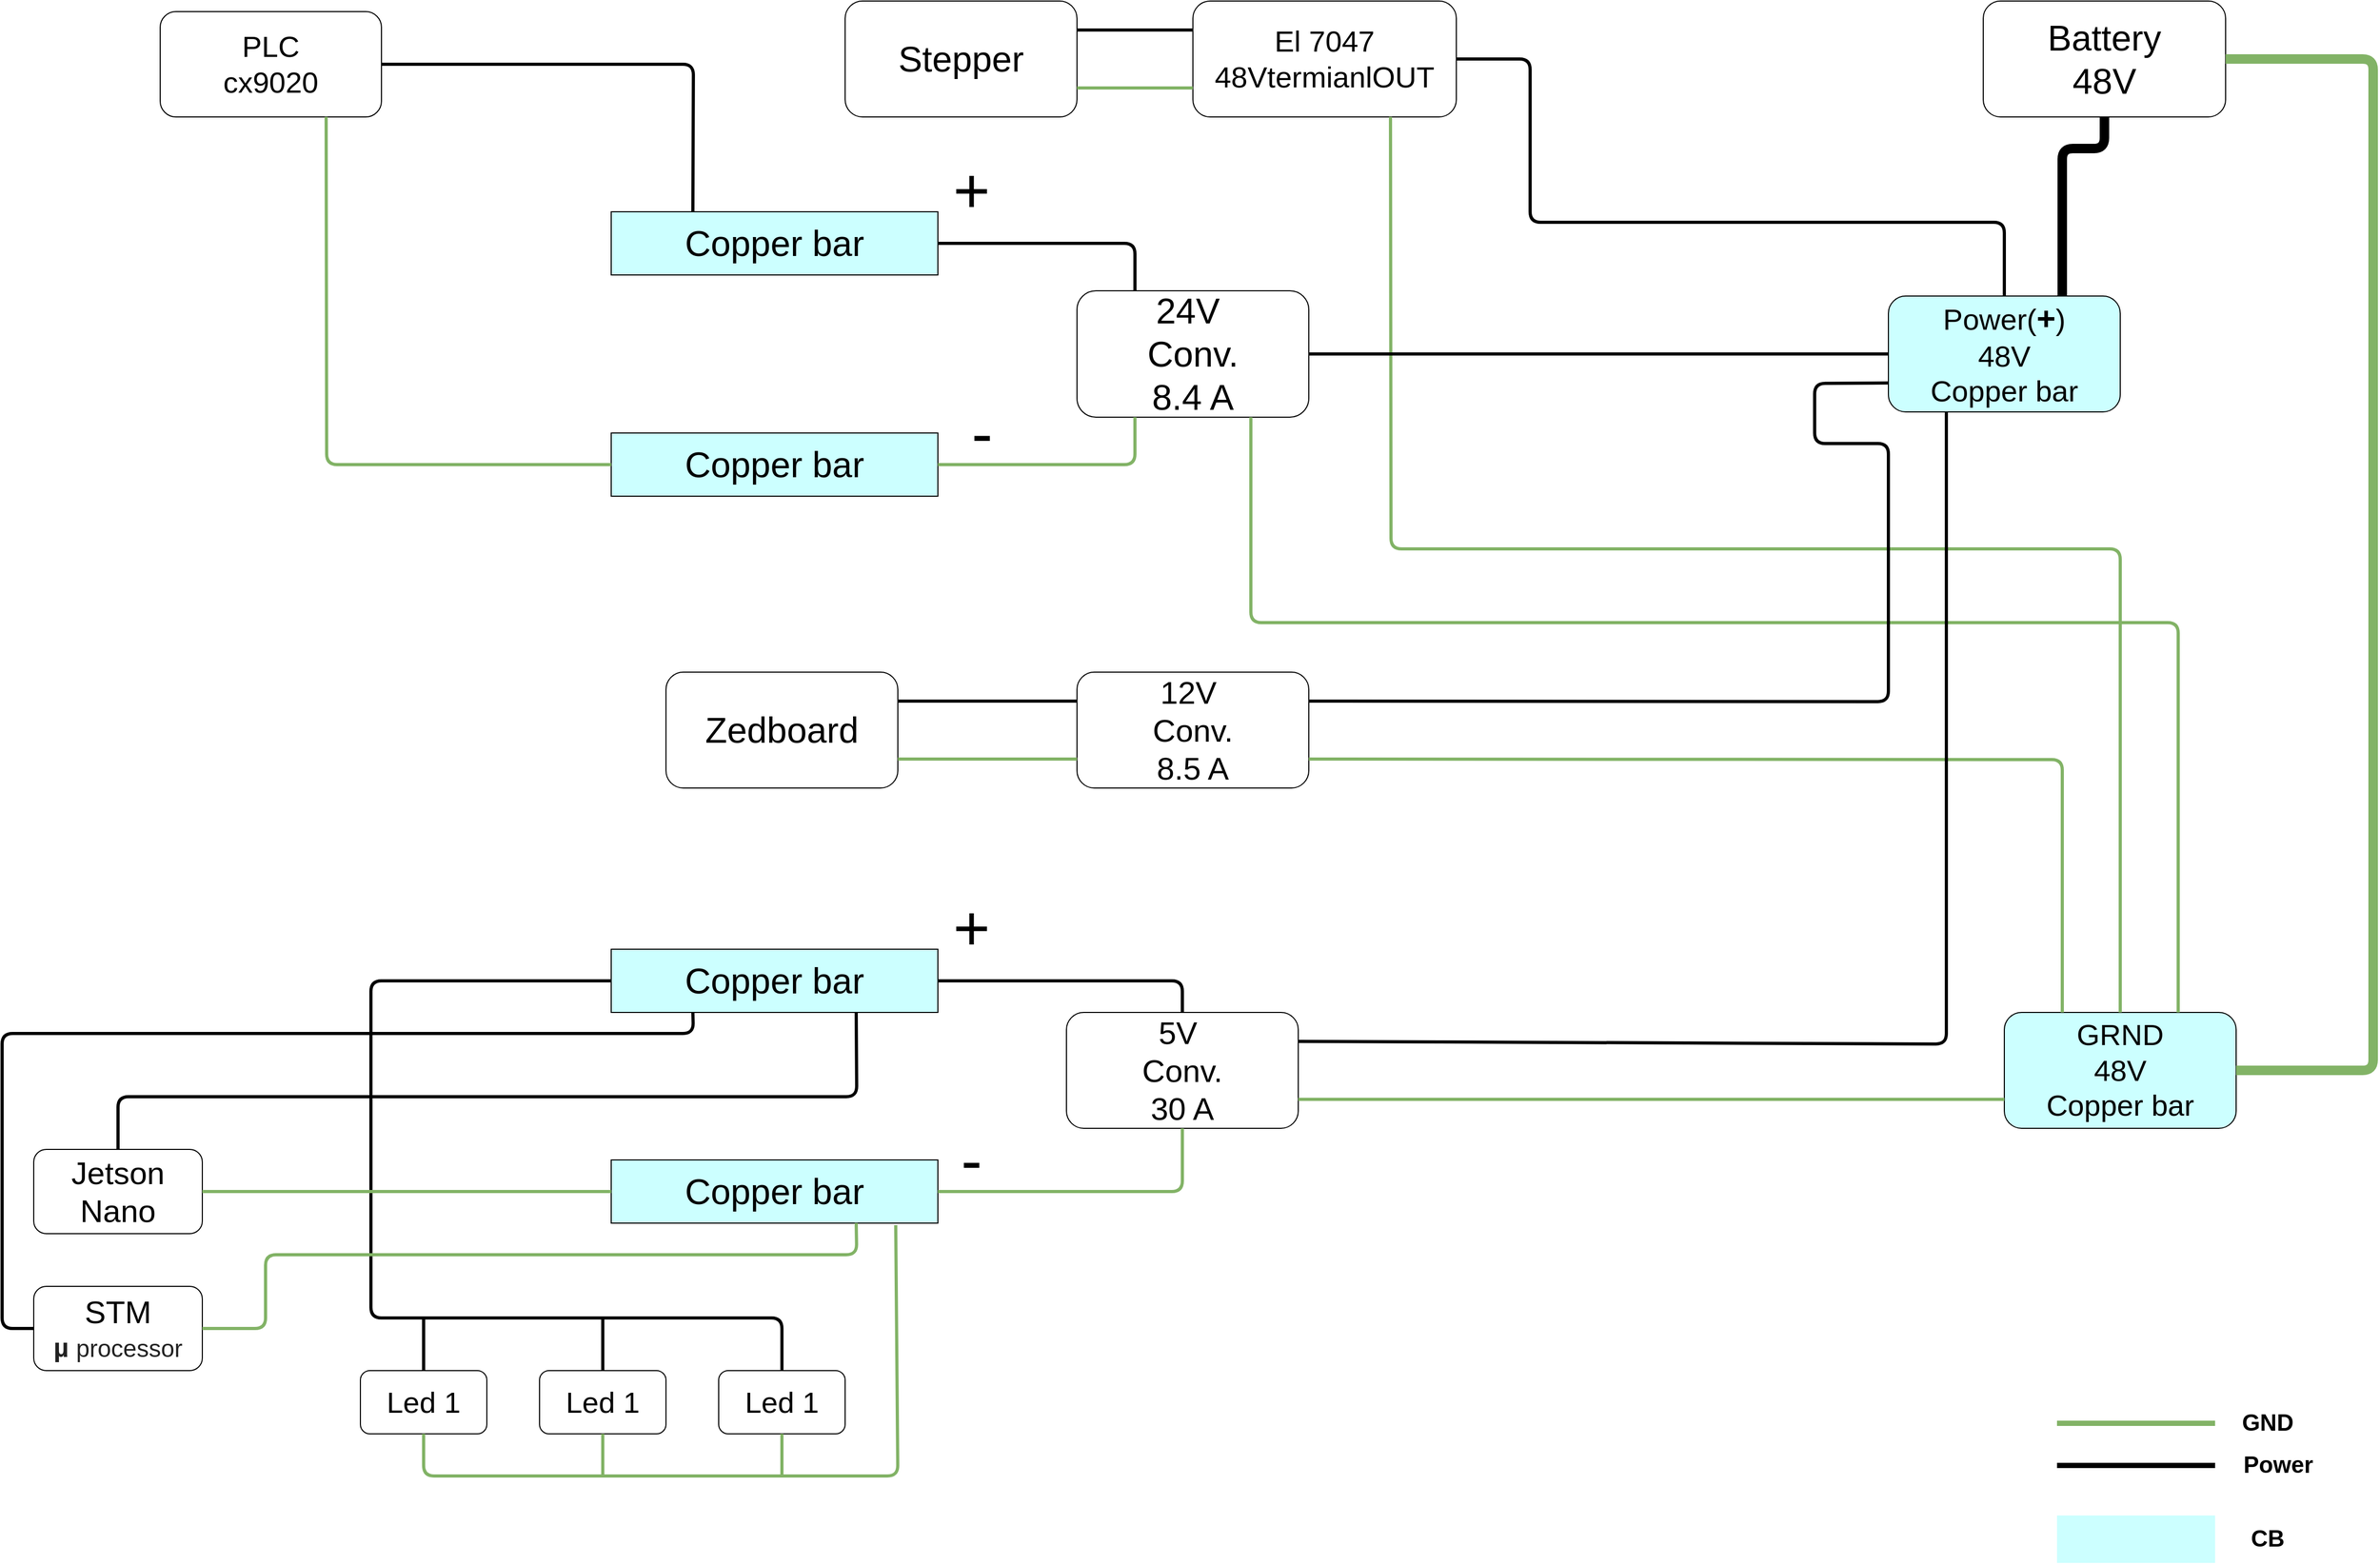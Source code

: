 <mxfile version="13.8.1" type="device"><diagram id="tFngqdDbxRkYkaFqjDdH" name="Page-1"><mxGraphModel dx="3555" dy="1905" grid="1" gridSize="10" guides="1" tooltips="1" connect="1" arrows="1" fold="1" page="1" pageScale="1" pageWidth="2336" pageHeight="1654" math="0" shadow="0"><root><mxCell id="0"/><mxCell id="1" parent="0"/><mxCell id="L5N8YDo9nOoDLSrIUBCE-1" value="&lt;font style=&quot;font-size: 34px&quot;&gt;Battery&lt;br&gt;48V&lt;br&gt;&lt;/font&gt;" style="rounded=1;whiteSpace=wrap;html=1;" parent="1" vertex="1"><mxGeometry x="1930" y="80" width="230" height="110" as="geometry"/></mxCell><mxCell id="L5N8YDo9nOoDLSrIUBCE-2" value="&lt;font style=&quot;font-size: 34px&quot;&gt;24V&amp;nbsp;&lt;br&gt;Conv.&lt;br&gt;8.4 A&lt;br&gt;&lt;/font&gt;" style="rounded=1;whiteSpace=wrap;html=1;" parent="1" vertex="1"><mxGeometry x="1070" y="355" width="220" height="120" as="geometry"/></mxCell><mxCell id="L5N8YDo9nOoDLSrIUBCE-3" value="&lt;font style=&quot;font-size: 30px&quot;&gt;12V&amp;nbsp;&lt;br&gt;Conv.&lt;br&gt;8.5 A&lt;br&gt;&lt;/font&gt;" style="rounded=1;whiteSpace=wrap;html=1;" parent="1" vertex="1"><mxGeometry x="1070" y="717" width="220" height="110" as="geometry"/></mxCell><mxCell id="L5N8YDo9nOoDLSrIUBCE-11" value="&lt;font style=&quot;font-size: 30px&quot;&gt;5V&amp;nbsp;&lt;br&gt;Conv.&lt;br&gt;30 A&lt;br&gt;&lt;/font&gt;" style="rounded=1;whiteSpace=wrap;html=1;" parent="1" vertex="1"><mxGeometry x="1060" y="1040" width="220" height="110" as="geometry"/></mxCell><mxCell id="L5N8YDo9nOoDLSrIUBCE-12" value="&lt;font style=&quot;font-size: 34px&quot;&gt;Copper bar&lt;/font&gt;" style="rounded=0;whiteSpace=wrap;html=1;fillColor=#CCFFFF;" parent="1" vertex="1"><mxGeometry x="628" y="280" width="310" height="60" as="geometry"/></mxCell><mxCell id="L5N8YDo9nOoDLSrIUBCE-14" value="&lt;font style=&quot;font-size: 34px&quot;&gt;Copper bar&lt;/font&gt;" style="rounded=0;whiteSpace=wrap;html=1;fillColor=#CCFFFF;" parent="1" vertex="1"><mxGeometry x="628" y="490" width="310" height="60" as="geometry"/></mxCell><mxCell id="L5N8YDo9nOoDLSrIUBCE-24" value="" style="endArrow=none;html=1;exitX=1;exitY=0.5;exitDx=0;exitDy=0;entryX=0.25;entryY=0;entryDx=0;entryDy=0;strokeWidth=3;" parent="1" source="L5N8YDo9nOoDLSrIUBCE-12" target="L5N8YDo9nOoDLSrIUBCE-2" edge="1"><mxGeometry width="50" height="50" relative="1" as="geometry"><mxPoint x="1030" y="650" as="sourcePoint"/><mxPoint x="1080" y="600" as="targetPoint"/><Array as="points"><mxPoint x="1125" y="310"/></Array></mxGeometry></mxCell><mxCell id="L5N8YDo9nOoDLSrIUBCE-27" value="" style="endArrow=none;html=1;entryX=0.25;entryY=1;entryDx=0;entryDy=0;exitX=1;exitY=0.5;exitDx=0;exitDy=0;strokeWidth=3;fillColor=#d5e8d4;strokeColor=#82b366;" parent="1" source="L5N8YDo9nOoDLSrIUBCE-14" target="L5N8YDo9nOoDLSrIUBCE-2" edge="1"><mxGeometry width="50" height="50" relative="1" as="geometry"><mxPoint x="1030" y="650" as="sourcePoint"/><mxPoint x="1080" y="600" as="targetPoint"/><Array as="points"><mxPoint x="1125" y="520"/></Array></mxGeometry></mxCell><mxCell id="L5N8YDo9nOoDLSrIUBCE-28" value="&lt;font style=&quot;font-size: 60px&quot;&gt;+&lt;/font&gt;" style="text;html=1;strokeColor=none;fillColor=none;align=center;verticalAlign=middle;whiteSpace=wrap;rounded=0;" parent="1" vertex="1"><mxGeometry x="950" y="250" width="40" height="20" as="geometry"/></mxCell><mxCell id="L5N8YDo9nOoDLSrIUBCE-32" value="&lt;font style=&quot;font-size: 60px&quot;&gt;-&lt;/font&gt;" style="text;html=1;strokeColor=none;fillColor=none;align=center;verticalAlign=middle;whiteSpace=wrap;rounded=0;" parent="1" vertex="1"><mxGeometry x="960" y="480" width="40" height="20" as="geometry"/></mxCell><mxCell id="L5N8YDo9nOoDLSrIUBCE-34" value="&lt;font style=&quot;font-size: 28px&quot;&gt;El 7047&lt;br&gt;48VtermianlOUT&lt;br&gt;&lt;/font&gt;" style="rounded=1;whiteSpace=wrap;html=1;" parent="1" vertex="1"><mxGeometry x="1180" y="80" width="250" height="110" as="geometry"/></mxCell><mxCell id="L5N8YDo9nOoDLSrIUBCE-38" value="&lt;font style=&quot;font-size: 34px&quot;&gt;Stepper&lt;br&gt;&lt;/font&gt;" style="rounded=1;whiteSpace=wrap;html=1;" parent="1" vertex="1"><mxGeometry x="850" y="80" width="220" height="110" as="geometry"/></mxCell><mxCell id="L5N8YDo9nOoDLSrIUBCE-39" value="" style="endArrow=none;html=1;strokeWidth=3;exitX=1;exitY=0.25;exitDx=0;exitDy=0;entryX=0;entryY=0.25;entryDx=0;entryDy=0;" parent="1" source="L5N8YDo9nOoDLSrIUBCE-38" target="L5N8YDo9nOoDLSrIUBCE-34" edge="1"><mxGeometry width="50" height="50" relative="1" as="geometry"><mxPoint x="880" y="430" as="sourcePoint"/><mxPoint x="930" y="380" as="targetPoint"/></mxGeometry></mxCell><mxCell id="L5N8YDo9nOoDLSrIUBCE-40" value="" style="endArrow=none;html=1;strokeWidth=3;exitX=1;exitY=0.75;exitDx=0;exitDy=0;entryX=0;entryY=0.75;entryDx=0;entryDy=0;fillColor=#d5e8d4;strokeColor=#82b366;" parent="1" source="L5N8YDo9nOoDLSrIUBCE-38" target="L5N8YDo9nOoDLSrIUBCE-34" edge="1"><mxGeometry width="50" height="50" relative="1" as="geometry"><mxPoint x="880" y="430" as="sourcePoint"/><mxPoint x="930" y="380" as="targetPoint"/></mxGeometry></mxCell><mxCell id="L5N8YDo9nOoDLSrIUBCE-42" value="&lt;font style=&quot;font-size: 28px&quot;&gt;PLC&lt;/font&gt;&lt;br&gt;&lt;font style=&quot;font-size: 28px&quot;&gt;cx9020&lt;/font&gt;" style="rounded=1;whiteSpace=wrap;html=1;strokeWidth=1;" parent="1" vertex="1"><mxGeometry x="200" y="90" width="210" height="100" as="geometry"/></mxCell><mxCell id="L5N8YDo9nOoDLSrIUBCE-43" value="" style="endArrow=none;html=1;strokeWidth=3;entryX=1;entryY=0.5;entryDx=0;entryDy=0;exitX=0.25;exitY=0;exitDx=0;exitDy=0;" parent="1" source="L5N8YDo9nOoDLSrIUBCE-12" target="L5N8YDo9nOoDLSrIUBCE-42" edge="1"><mxGeometry width="50" height="50" relative="1" as="geometry"><mxPoint x="880" y="570" as="sourcePoint"/><mxPoint x="930" y="520" as="targetPoint"/><Array as="points"><mxPoint x="706" y="140"/></Array></mxGeometry></mxCell><mxCell id="L5N8YDo9nOoDLSrIUBCE-44" value="" style="endArrow=none;html=1;strokeWidth=3;exitX=0.75;exitY=1;exitDx=0;exitDy=0;entryX=0;entryY=0.5;entryDx=0;entryDy=0;fillColor=#d5e8d4;strokeColor=#82b366;" parent="1" source="L5N8YDo9nOoDLSrIUBCE-42" target="L5N8YDo9nOoDLSrIUBCE-14" edge="1"><mxGeometry width="50" height="50" relative="1" as="geometry"><mxPoint x="880" y="570" as="sourcePoint"/><mxPoint x="510" y="570" as="targetPoint"/><Array as="points"><mxPoint x="358" y="520"/></Array></mxGeometry></mxCell><mxCell id="L5N8YDo9nOoDLSrIUBCE-45" value="&lt;font style=&quot;font-size: 34px&quot;&gt;Copper bar&lt;/font&gt;" style="rounded=0;whiteSpace=wrap;html=1;fillColor=#CCFFFF;" parent="1" vertex="1"><mxGeometry x="628" y="980" width="310" height="60" as="geometry"/></mxCell><mxCell id="L5N8YDo9nOoDLSrIUBCE-46" value="&lt;font style=&quot;font-size: 34px&quot;&gt;Copper bar&lt;/font&gt;" style="rounded=0;whiteSpace=wrap;html=1;fillColor=#CCFFFF;" parent="1" vertex="1"><mxGeometry x="628" y="1180" width="310" height="60" as="geometry"/></mxCell><mxCell id="L5N8YDo9nOoDLSrIUBCE-48" value="&lt;font style=&quot;font-size: 28px&quot;&gt;GRND&lt;br&gt;48V&lt;br&gt;Copper bar&lt;br&gt;&lt;/font&gt;" style="rounded=1;whiteSpace=wrap;html=1;fillColor=#CCFFFF;" parent="1" vertex="1"><mxGeometry x="1950" y="1040" width="220" height="110" as="geometry"/></mxCell><mxCell id="L5N8YDo9nOoDLSrIUBCE-50" value="" style="endArrow=none;html=1;strokeWidth=9;entryX=1;entryY=0.5;entryDx=0;entryDy=0;exitX=1;exitY=0.5;exitDx=0;exitDy=0;fillColor=#d5e8d4;strokeColor=#82b366;" parent="1" source="L5N8YDo9nOoDLSrIUBCE-48" target="L5N8YDo9nOoDLSrIUBCE-1" edge="1"><mxGeometry width="50" height="50" relative="1" as="geometry"><mxPoint x="2330" y="135" as="sourcePoint"/><mxPoint x="1410" y="690" as="targetPoint"/><Array as="points"><mxPoint x="2300" y="1095"/><mxPoint x="2300" y="135"/></Array></mxGeometry></mxCell><mxCell id="L5N8YDo9nOoDLSrIUBCE-55" value="&lt;font style=&quot;font-size: 34px&quot;&gt;Zedboard&lt;br&gt;&lt;/font&gt;" style="rounded=1;whiteSpace=wrap;html=1;" parent="1" vertex="1"><mxGeometry x="680" y="717" width="220" height="110" as="geometry"/></mxCell><mxCell id="L5N8YDo9nOoDLSrIUBCE-56" value="" style="endArrow=none;html=1;strokeWidth=3;exitX=1;exitY=0.25;exitDx=0;exitDy=0;entryX=0;entryY=0.25;entryDx=0;entryDy=0;" parent="1" source="L5N8YDo9nOoDLSrIUBCE-55" target="L5N8YDo9nOoDLSrIUBCE-3" edge="1"><mxGeometry width="50" height="50" relative="1" as="geometry"><mxPoint x="1130" y="750" as="sourcePoint"/><mxPoint x="1180" y="700" as="targetPoint"/></mxGeometry></mxCell><mxCell id="L5N8YDo9nOoDLSrIUBCE-57" value="" style="endArrow=none;html=1;strokeWidth=3;exitX=1;exitY=0.75;exitDx=0;exitDy=0;entryX=0;entryY=0.75;entryDx=0;entryDy=0;fillColor=#d5e8d4;strokeColor=#82b366;" parent="1" source="L5N8YDo9nOoDLSrIUBCE-55" target="L5N8YDo9nOoDLSrIUBCE-3" edge="1"><mxGeometry width="50" height="50" relative="1" as="geometry"><mxPoint x="1130" y="750" as="sourcePoint"/><mxPoint x="1180" y="700" as="targetPoint"/></mxGeometry></mxCell><mxCell id="L5N8YDo9nOoDLSrIUBCE-59" value="&lt;font&gt;&lt;span style=&quot;font-size: 28px&quot;&gt;Power(&lt;/span&gt;&lt;b&gt;&lt;font style=&quot;font-size: 31px&quot;&gt;+&lt;/font&gt;&lt;/b&gt;&lt;span style=&quot;font-size: 28px&quot;&gt;)&lt;/span&gt;&lt;br&gt;&lt;span style=&quot;font-size: 28px&quot;&gt;48V&lt;/span&gt;&lt;br&gt;&lt;span style=&quot;font-size: 28px&quot;&gt;Copper bar&lt;/span&gt;&lt;br&gt;&lt;/font&gt;" style="rounded=1;whiteSpace=wrap;html=1;fillColor=#CCFFFF;" parent="1" vertex="1"><mxGeometry x="1840" y="360" width="220" height="110" as="geometry"/></mxCell><mxCell id="L5N8YDo9nOoDLSrIUBCE-60" value="" style="endArrow=none;html=1;strokeWidth=3;exitX=1;exitY=0.75;exitDx=0;exitDy=0;entryX=0;entryY=0.75;entryDx=0;entryDy=0;fillColor=#d5e8d4;strokeColor=#82b366;" parent="1" source="L5N8YDo9nOoDLSrIUBCE-11" target="L5N8YDo9nOoDLSrIUBCE-48" edge="1"><mxGeometry width="50" height="50" relative="1" as="geometry"><mxPoint x="1360" y="740" as="sourcePoint"/><mxPoint x="1410" y="690" as="targetPoint"/></mxGeometry></mxCell><mxCell id="L5N8YDo9nOoDLSrIUBCE-62" value="" style="endArrow=none;html=1;strokeWidth=3;exitX=1;exitY=0.75;exitDx=0;exitDy=0;entryX=0.25;entryY=0;entryDx=0;entryDy=0;fillColor=#d5e8d4;strokeColor=#82b366;" parent="1" source="L5N8YDo9nOoDLSrIUBCE-3" target="L5N8YDo9nOoDLSrIUBCE-48" edge="1"><mxGeometry width="50" height="50" relative="1" as="geometry"><mxPoint x="1190" y="640" as="sourcePoint"/><mxPoint x="1240" y="590" as="targetPoint"/><Array as="points"><mxPoint x="2005" y="800"/></Array></mxGeometry></mxCell><mxCell id="L5N8YDo9nOoDLSrIUBCE-63" value="" style="endArrow=none;html=1;strokeWidth=3;entryX=0.75;entryY=1;entryDx=0;entryDy=0;exitX=0.75;exitY=0;exitDx=0;exitDy=0;fillColor=#d5e8d4;strokeColor=#82b366;" parent="1" source="L5N8YDo9nOoDLSrIUBCE-48" target="L5N8YDo9nOoDLSrIUBCE-2" edge="1"><mxGeometry width="50" height="50" relative="1" as="geometry"><mxPoint x="2260" y="880" as="sourcePoint"/><mxPoint x="1240" y="590" as="targetPoint"/><Array as="points"><mxPoint x="2115" y="670"/><mxPoint x="1235" y="670"/></Array></mxGeometry></mxCell><mxCell id="L5N8YDo9nOoDLSrIUBCE-64" value="" style="endArrow=none;html=1;strokeWidth=3;entryX=0.75;entryY=1;entryDx=0;entryDy=0;exitX=0.5;exitY=0;exitDx=0;exitDy=0;fillColor=#d5e8d4;strokeColor=#82b366;" parent="1" source="L5N8YDo9nOoDLSrIUBCE-48" target="L5N8YDo9nOoDLSrIUBCE-34" edge="1"><mxGeometry width="50" height="50" relative="1" as="geometry"><mxPoint x="2280" y="1000" as="sourcePoint"/><mxPoint x="1240" y="590" as="targetPoint"/><Array as="points"><mxPoint x="2060" y="600"/><mxPoint x="1368" y="600"/></Array></mxGeometry></mxCell><mxCell id="L5N8YDo9nOoDLSrIUBCE-65" value="" style="endArrow=none;html=1;strokeWidth=3;exitX=1;exitY=0.25;exitDx=0;exitDy=0;entryX=0.25;entryY=1;entryDx=0;entryDy=0;" parent="1" source="L5N8YDo9nOoDLSrIUBCE-11" target="L5N8YDo9nOoDLSrIUBCE-59" edge="1"><mxGeometry width="50" height="50" relative="1" as="geometry"><mxPoint x="1190" y="640" as="sourcePoint"/><mxPoint x="1800" y="970" as="targetPoint"/><Array as="points"><mxPoint x="1895" y="1070"/></Array></mxGeometry></mxCell><mxCell id="L5N8YDo9nOoDLSrIUBCE-66" value="" style="endArrow=none;html=1;strokeWidth=3;exitX=1;exitY=0.25;exitDx=0;exitDy=0;entryX=0;entryY=0.75;entryDx=0;entryDy=0;" parent="1" source="L5N8YDo9nOoDLSrIUBCE-3" target="L5N8YDo9nOoDLSrIUBCE-59" edge="1"><mxGeometry width="50" height="50" relative="1" as="geometry"><mxPoint x="1210" y="730" as="sourcePoint"/><mxPoint x="1260" y="680" as="targetPoint"/><Array as="points"><mxPoint x="1840" y="745"/><mxPoint x="1840" y="500"/><mxPoint x="1770" y="500"/><mxPoint x="1770" y="443"/></Array></mxGeometry></mxCell><mxCell id="L5N8YDo9nOoDLSrIUBCE-67" value="" style="endArrow=none;html=1;strokeWidth=3;exitX=1;exitY=0.5;exitDx=0;exitDy=0;entryX=0.5;entryY=0;entryDx=0;entryDy=0;" parent="1" source="L5N8YDo9nOoDLSrIUBCE-34" target="L5N8YDo9nOoDLSrIUBCE-59" edge="1"><mxGeometry width="50" height="50" relative="1" as="geometry"><mxPoint x="1210" y="730" as="sourcePoint"/><mxPoint x="1260" y="680" as="targetPoint"/><Array as="points"><mxPoint x="1500" y="135"/><mxPoint x="1500" y="290"/><mxPoint x="1950" y="290"/></Array></mxGeometry></mxCell><mxCell id="L5N8YDo9nOoDLSrIUBCE-68" value="" style="endArrow=none;html=1;strokeWidth=9;entryX=0.5;entryY=1;entryDx=0;entryDy=0;exitX=0.75;exitY=0;exitDx=0;exitDy=0;" parent="1" source="L5N8YDo9nOoDLSrIUBCE-59" target="L5N8YDo9nOoDLSrIUBCE-1" edge="1"><mxGeometry width="50" height="50" relative="1" as="geometry"><mxPoint x="2090" y="290" as="sourcePoint"/><mxPoint x="1260" y="680" as="targetPoint"/><Array as="points"><mxPoint x="2005" y="220"/><mxPoint x="2045" y="220"/></Array></mxGeometry></mxCell><mxCell id="L5N8YDo9nOoDLSrIUBCE-69" value="" style="endArrow=none;html=1;strokeWidth=3;entryX=1;entryY=0.5;entryDx=0;entryDy=0;" parent="1" source="L5N8YDo9nOoDLSrIUBCE-59" target="L5N8YDo9nOoDLSrIUBCE-2" edge="1"><mxGeometry width="50" height="50" relative="1" as="geometry"><mxPoint x="1200" y="720" as="sourcePoint"/><mxPoint x="1250" y="670" as="targetPoint"/></mxGeometry></mxCell><mxCell id="L5N8YDo9nOoDLSrIUBCE-70" value="&lt;font style=&quot;font-size: 60px&quot;&gt;+&lt;/font&gt;" style="text;html=1;strokeColor=none;fillColor=none;align=center;verticalAlign=middle;whiteSpace=wrap;rounded=0;" parent="1" vertex="1"><mxGeometry x="950" y="950" width="40" height="20" as="geometry"/></mxCell><mxCell id="L5N8YDo9nOoDLSrIUBCE-72" value="&lt;font style=&quot;font-size: 28px&quot;&gt;Led 1&lt;/font&gt;" style="rounded=1;whiteSpace=wrap;html=1;strokeWidth=1;gradientColor=none;fillColor=#FFFFFF;" parent="1" vertex="1"><mxGeometry x="390" y="1380" width="120" height="60" as="geometry"/></mxCell><mxCell id="L5N8YDo9nOoDLSrIUBCE-73" value="&lt;font style=&quot;font-size: 28px&quot;&gt;Led 1&lt;/font&gt;" style="rounded=1;whiteSpace=wrap;html=1;strokeWidth=1;gradientColor=none;fillColor=#FFFFFF;" parent="1" vertex="1"><mxGeometry x="560" y="1380" width="120" height="60" as="geometry"/></mxCell><mxCell id="L5N8YDo9nOoDLSrIUBCE-74" value="&lt;font style=&quot;font-size: 28px&quot;&gt;Led 1&lt;/font&gt;" style="rounded=1;whiteSpace=wrap;html=1;strokeWidth=1;gradientColor=none;fillColor=#FFFFFF;" parent="1" vertex="1"><mxGeometry x="730" y="1380" width="120" height="60" as="geometry"/></mxCell><mxCell id="L5N8YDo9nOoDLSrIUBCE-75" value="" style="endArrow=none;html=1;strokeWidth=3;exitX=0.5;exitY=0;exitDx=0;exitDy=0;entryX=0;entryY=0.5;entryDx=0;entryDy=0;" parent="1" source="L5N8YDo9nOoDLSrIUBCE-74" target="L5N8YDo9nOoDLSrIUBCE-45" edge="1"><mxGeometry width="50" height="50" relative="1" as="geometry"><mxPoint x="1110" y="990" as="sourcePoint"/><mxPoint x="340" y="1010" as="targetPoint"/><Array as="points"><mxPoint x="790" y="1330"/><mxPoint x="400" y="1330"/><mxPoint x="400" y="1010"/></Array></mxGeometry></mxCell><mxCell id="L5N8YDo9nOoDLSrIUBCE-76" value="" style="endArrow=none;html=1;strokeWidth=3;entryX=0.5;entryY=0;entryDx=0;entryDy=0;" parent="1" target="L5N8YDo9nOoDLSrIUBCE-73" edge="1"><mxGeometry width="50" height="50" relative="1" as="geometry"><mxPoint x="620" y="1330" as="sourcePoint"/><mxPoint x="820" y="1160" as="targetPoint"/></mxGeometry></mxCell><mxCell id="L5N8YDo9nOoDLSrIUBCE-77" value="" style="endArrow=none;html=1;strokeWidth=3;exitX=0.5;exitY=0;exitDx=0;exitDy=0;" parent="1" source="L5N8YDo9nOoDLSrIUBCE-72" edge="1"><mxGeometry width="50" height="50" relative="1" as="geometry"><mxPoint x="770" y="1210" as="sourcePoint"/><mxPoint x="450" y="1330" as="targetPoint"/></mxGeometry></mxCell><mxCell id="L5N8YDo9nOoDLSrIUBCE-78" value="" style="endArrow=none;html=1;strokeWidth=3;exitX=0.5;exitY=1;exitDx=0;exitDy=0;entryX=0.871;entryY=1.033;entryDx=0;entryDy=0;fillColor=#d5e8d4;strokeColor=#82b366;entryPerimeter=0;" parent="1" source="L5N8YDo9nOoDLSrIUBCE-72" target="L5N8YDo9nOoDLSrIUBCE-46" edge="1"><mxGeometry width="50" height="50" relative="1" as="geometry"><mxPoint x="770" y="1330" as="sourcePoint"/><mxPoint x="820" y="1280" as="targetPoint"/><Array as="points"><mxPoint x="450" y="1480"/><mxPoint x="900" y="1480"/></Array></mxGeometry></mxCell><mxCell id="L5N8YDo9nOoDLSrIUBCE-79" value="" style="endArrow=none;html=1;strokeWidth=3;exitX=0.5;exitY=1;exitDx=0;exitDy=0;fillColor=#d5e8d4;strokeColor=#82b366;" parent="1" source="L5N8YDo9nOoDLSrIUBCE-73" edge="1"><mxGeometry width="50" height="50" relative="1" as="geometry"><mxPoint x="830" y="1230" as="sourcePoint"/><mxPoint x="620" y="1480" as="targetPoint"/></mxGeometry></mxCell><mxCell id="L5N8YDo9nOoDLSrIUBCE-80" value="" style="endArrow=none;html=1;strokeWidth=3;exitX=0.5;exitY=1;exitDx=0;exitDy=0;fillColor=#d5e8d4;strokeColor=#82b366;" parent="1" source="L5N8YDo9nOoDLSrIUBCE-74" edge="1"><mxGeometry width="50" height="50" relative="1" as="geometry"><mxPoint x="830" y="1230" as="sourcePoint"/><mxPoint x="790" y="1480" as="targetPoint"/></mxGeometry></mxCell><mxCell id="L5N8YDo9nOoDLSrIUBCE-81" value="" style="endArrow=none;html=1;strokeWidth=3;exitX=1;exitY=0.5;exitDx=0;exitDy=0;entryX=0.5;entryY=1;entryDx=0;entryDy=0;fillColor=#d5e8d4;strokeColor=#82b366;" parent="1" source="L5N8YDo9nOoDLSrIUBCE-46" target="L5N8YDo9nOoDLSrIUBCE-11" edge="1"><mxGeometry width="50" height="50" relative="1" as="geometry"><mxPoint x="840" y="1280" as="sourcePoint"/><mxPoint x="890" y="1230" as="targetPoint"/><Array as="points"><mxPoint x="1170" y="1210"/></Array></mxGeometry></mxCell><mxCell id="L5N8YDo9nOoDLSrIUBCE-82" value="" style="endArrow=none;html=1;strokeWidth=3;entryX=0.5;entryY=0;entryDx=0;entryDy=0;exitX=1;exitY=0.5;exitDx=0;exitDy=0;" parent="1" source="L5N8YDo9nOoDLSrIUBCE-45" target="L5N8YDo9nOoDLSrIUBCE-11" edge="1"><mxGeometry width="50" height="50" relative="1" as="geometry"><mxPoint x="840" y="1080" as="sourcePoint"/><mxPoint x="890" y="1030" as="targetPoint"/><Array as="points"><mxPoint x="1170" y="1010"/></Array></mxGeometry></mxCell><mxCell id="L5N8YDo9nOoDLSrIUBCE-83" value="&lt;font style=&quot;font-size: 60px&quot;&gt;-&lt;/font&gt;" style="text;html=1;strokeColor=none;fillColor=none;align=center;verticalAlign=middle;whiteSpace=wrap;rounded=0;" parent="1" vertex="1"><mxGeometry x="950" y="1170" width="40" height="20" as="geometry"/></mxCell><mxCell id="L5N8YDo9nOoDLSrIUBCE-84" value="&lt;font style=&quot;font-size: 30px&quot;&gt;Jetson Nano&lt;/font&gt;" style="rounded=1;whiteSpace=wrap;html=1;strokeWidth=1;fillColor=#FFFFFF;gradientColor=none;" parent="1" vertex="1"><mxGeometry x="80" y="1170" width="160" height="80" as="geometry"/></mxCell><mxCell id="L5N8YDo9nOoDLSrIUBCE-85" value="" style="endArrow=none;html=1;strokeWidth=3;exitX=1;exitY=0.5;exitDx=0;exitDy=0;fillColor=#d5e8d4;strokeColor=#82b366;" parent="1" source="L5N8YDo9nOoDLSrIUBCE-84" target="L5N8YDo9nOoDLSrIUBCE-46" edge="1"><mxGeometry width="50" height="50" relative="1" as="geometry"><mxPoint x="510" y="1050" as="sourcePoint"/><mxPoint x="560" y="1000" as="targetPoint"/></mxGeometry></mxCell><mxCell id="L5N8YDo9nOoDLSrIUBCE-86" value="" style="endArrow=none;html=1;strokeWidth=3;exitX=0.5;exitY=0;exitDx=0;exitDy=0;entryX=0.75;entryY=1;entryDx=0;entryDy=0;" parent="1" source="L5N8YDo9nOoDLSrIUBCE-84" target="L5N8YDo9nOoDLSrIUBCE-45" edge="1"><mxGeometry width="50" height="50" relative="1" as="geometry"><mxPoint x="510" y="1050" as="sourcePoint"/><mxPoint x="660" y="1090" as="targetPoint"/><Array as="points"><mxPoint x="160" y="1120"/><mxPoint x="861" y="1120"/></Array></mxGeometry></mxCell><mxCell id="L5N8YDo9nOoDLSrIUBCE-87" value="&lt;font&gt;&lt;span style=&quot;font-size: 30px&quot;&gt;STM&lt;/span&gt;&lt;br&gt;&lt;span style=&quot;color: rgb(34 , 34 , 34) ; font-family: &amp;#34;arial&amp;#34; , sans-serif ; text-align: left ; background-color: rgb(255 , 255 , 255)&quot;&gt;&lt;b&gt;&lt;font style=&quot;font-size: 25px&quot;&gt;µ &lt;/font&gt;&lt;/b&gt;&lt;/span&gt;&lt;span style=&quot;color: rgb(34 , 34 , 34) ; font-family: &amp;#34;arial&amp;#34; , sans-serif ; text-align: left ; background-color: rgb(255 , 255 , 255)&quot;&gt;&lt;font style=&quot;font-size: 23px&quot;&gt;processor&lt;/font&gt;&lt;/span&gt;&lt;br&gt;&lt;/font&gt;" style="rounded=1;whiteSpace=wrap;html=1;strokeWidth=1;fillColor=#FFFFFF;gradientColor=none;" parent="1" vertex="1"><mxGeometry x="80" y="1300" width="160" height="80" as="geometry"/></mxCell><mxCell id="L5N8YDo9nOoDLSrIUBCE-88" value="" style="endArrow=none;html=1;strokeWidth=3;exitX=1;exitY=0.5;exitDx=0;exitDy=0;entryX=0.75;entryY=1;entryDx=0;entryDy=0;fillColor=#d5e8d4;strokeColor=#82b366;" parent="1" source="L5N8YDo9nOoDLSrIUBCE-87" target="L5N8YDo9nOoDLSrIUBCE-46" edge="1"><mxGeometry width="50" height="50" relative="1" as="geometry"><mxPoint x="560" y="1290" as="sourcePoint"/><mxPoint x="610" y="1240" as="targetPoint"/><Array as="points"><mxPoint x="300" y="1340"/><mxPoint x="300" y="1270"/><mxPoint x="861" y="1270"/></Array></mxGeometry></mxCell><mxCell id="L5N8YDo9nOoDLSrIUBCE-89" value="" style="endArrow=none;html=1;strokeWidth=3;exitX=0;exitY=0.5;exitDx=0;exitDy=0;entryX=0.25;entryY=1;entryDx=0;entryDy=0;" parent="1" source="L5N8YDo9nOoDLSrIUBCE-87" target="L5N8YDo9nOoDLSrIUBCE-45" edge="1"><mxGeometry width="50" height="50" relative="1" as="geometry"><mxPoint x="560" y="1290" as="sourcePoint"/><mxPoint x="40" y="1340" as="targetPoint"/><Array as="points"><mxPoint x="50" y="1340"/><mxPoint x="50" y="1060"/><mxPoint x="706" y="1060"/></Array></mxGeometry></mxCell><mxCell id="L5N8YDo9nOoDLSrIUBCE-90" value="" style="endArrow=none;html=1;strokeWidth=5;fillColor=#d5e8d4;strokeColor=#82b366;" parent="1" edge="1"><mxGeometry width="50" height="50" relative="1" as="geometry"><mxPoint x="2000" y="1430" as="sourcePoint"/><mxPoint x="2150" y="1430" as="targetPoint"/></mxGeometry></mxCell><mxCell id="L5N8YDo9nOoDLSrIUBCE-91" value="&lt;font style=&quot;font-size: 22px&quot;&gt;&lt;b&gt;GND&lt;/b&gt;&lt;/font&gt;" style="text;html=1;strokeColor=none;fillColor=none;align=center;verticalAlign=middle;whiteSpace=wrap;rounded=0;" parent="1" vertex="1"><mxGeometry x="2180" y="1420" width="40" height="20" as="geometry"/></mxCell><mxCell id="L5N8YDo9nOoDLSrIUBCE-92" value="" style="endArrow=none;html=1;strokeWidth=5;" parent="1" edge="1"><mxGeometry width="50" height="50" relative="1" as="geometry"><mxPoint x="2000" y="1470" as="sourcePoint"/><mxPoint x="2150" y="1470" as="targetPoint"/></mxGeometry></mxCell><mxCell id="L5N8YDo9nOoDLSrIUBCE-93" value="&lt;font style=&quot;font-size: 22px&quot;&gt;&lt;b&gt;Power&lt;/b&gt;&lt;/font&gt;" style="text;html=1;strokeColor=none;fillColor=none;align=center;verticalAlign=middle;whiteSpace=wrap;rounded=0;" parent="1" vertex="1"><mxGeometry x="2190" y="1460" width="40" height="20" as="geometry"/></mxCell><mxCell id="L5N8YDo9nOoDLSrIUBCE-94" value="" style="endArrow=none;html=1;strokeWidth=45;fillColor=#b1ddf0;strokeColor=#CCFFFF;" parent="1" edge="1"><mxGeometry width="50" height="50" relative="1" as="geometry"><mxPoint x="2000" y="1540" as="sourcePoint"/><mxPoint x="2150" y="1540" as="targetPoint"/></mxGeometry></mxCell><mxCell id="L5N8YDo9nOoDLSrIUBCE-95" value="&lt;font style=&quot;font-size: 22px&quot;&gt;&lt;b&gt;CB&lt;/b&gt;&lt;/font&gt;" style="text;html=1;strokeColor=none;fillColor=none;align=center;verticalAlign=middle;whiteSpace=wrap;rounded=0;" parent="1" vertex="1"><mxGeometry x="2180" y="1530" width="40" height="20" as="geometry"/></mxCell></root></mxGraphModel></diagram></mxfile>